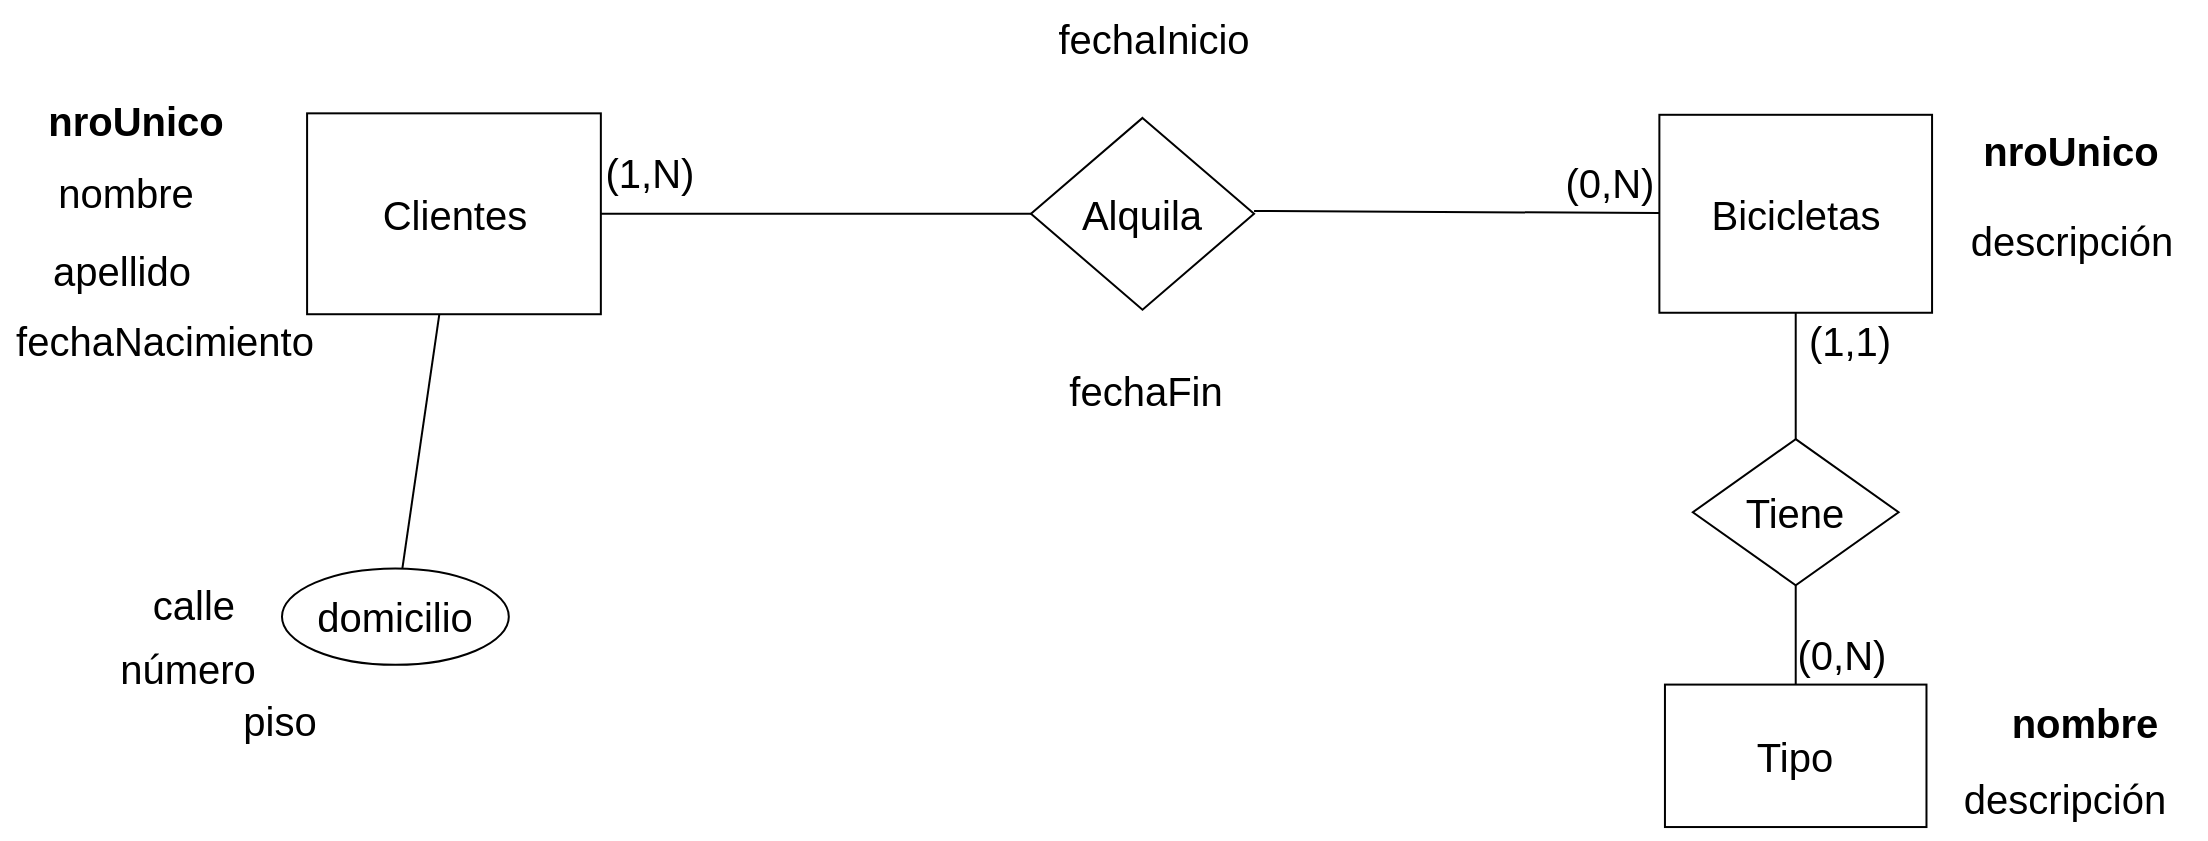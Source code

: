 <mxfile version="21.6.9">
  <diagram name="Página-1" id="r7Dmp1KG4LVQeCO9yeug">
    <mxGraphModel dx="1354" dy="808" grid="0" gridSize="10" guides="1" tooltips="1" connect="1" arrows="1" fold="1" page="1" pageScale="1" pageWidth="1169" pageHeight="827" background="#ffffff" math="0" shadow="0">
      <root>
        <mxCell id="0" />
        <mxCell id="1" parent="0" />
        <mxCell id="XotN9v1F1lXglz8omoOa-38" value="Clientes" style="whiteSpace=wrap;html=1;align=center;labelBackgroundColor=none;flipV=0;flipH=0;fontSize=20;" vertex="1" parent="1">
          <mxGeometry x="187.543" y="149.669" width="146.881" height="100.445" as="geometry" />
        </mxCell>
        <mxCell id="XotN9v1F1lXglz8omoOa-40" value="&lt;b style=&quot;font-size: 20px;&quot;&gt;nroUnico&lt;/b&gt;" style="text;html=1;strokeColor=none;fillColor=none;align=center;verticalAlign=middle;whiteSpace=wrap;rounded=0;rotation=0;labelBackgroundColor=none;flipV=0;flipH=0;fontSize=20;" vertex="1" parent="1">
          <mxGeometry x="42.997" y="133.001" width="117.751" height="39.809" as="geometry" />
        </mxCell>
        <mxCell id="XotN9v1F1lXglz8omoOa-41" value="domicilio" style="ellipse;whiteSpace=wrap;html=1;align=center;labelBackgroundColor=none;flipV=0;flipH=0;fontSize=20;" vertex="1" parent="1">
          <mxGeometry x="174.993" y="377.222" width="113.413" height="48.213" as="geometry" />
        </mxCell>
        <mxCell id="XotN9v1F1lXglz8omoOa-42" value="fechaInicio" style="text;html=1;strokeColor=none;fillColor=none;align=center;verticalAlign=middle;whiteSpace=wrap;rounded=0;rotation=0;labelBackgroundColor=none;flipV=0;flipH=0;fontSize=20;" vertex="1" parent="1">
          <mxGeometry x="554.59" y="93.42" width="111.558" height="36.16" as="geometry" />
        </mxCell>
        <mxCell id="XotN9v1F1lXglz8omoOa-45" value="" style="endArrow=none;html=1;rounded=0;labelBackgroundColor=none;fontColor=default;fontSize=20;" edge="1" parent="1" source="XotN9v1F1lXglz8omoOa-38" target="XotN9v1F1lXglz8omoOa-41">
          <mxGeometry relative="1" as="geometry">
            <mxPoint x="421.343" y="333.209" as="sourcePoint" />
            <mxPoint x="237.898" y="370.647" as="targetPoint" />
          </mxGeometry>
        </mxCell>
        <mxCell id="XotN9v1F1lXglz8omoOa-46" value="Bicicletas" style="whiteSpace=wrap;html=1;align=center;fontSize=20;spacing=2;strokeWidth=1;labelBackgroundColor=none;flipV=0;flipH=0;" vertex="1" parent="1">
          <mxGeometry x="863.69" y="150.399" width="136.34" height="98.98" as="geometry" />
        </mxCell>
        <mxCell id="XotN9v1F1lXglz8omoOa-47" value="&lt;b style=&quot;font-size: 20px;&quot;&gt;nroUnico&lt;/b&gt;" style="text;html=1;strokeColor=none;fillColor=none;align=center;verticalAlign=middle;whiteSpace=wrap;rounded=0;rotation=0;fontSize=20;spacing=2;strokeWidth=1;labelBackgroundColor=none;flipV=0;flipH=0;" vertex="1" parent="1">
          <mxGeometry x="1020.485" y="146.016" width="99.162" height="44.74" as="geometry" />
        </mxCell>
        <mxCell id="XotN9v1F1lXglz8omoOa-48" value="descripción" style="text;html=1;strokeColor=none;fillColor=none;align=center;verticalAlign=middle;whiteSpace=wrap;rounded=0;rotation=0;fontSize=20;spacing=2;strokeWidth=1;labelBackgroundColor=none;flipV=0;flipH=0;" vertex="1" parent="1">
          <mxGeometry x="1003.132" y="190.756" width="133.868" height="43.83" as="geometry" />
        </mxCell>
        <mxCell id="XotN9v1F1lXglz8omoOa-49" value="Tipo" style="whiteSpace=wrap;html=1;align=center;fontSize=20;spacing=2;strokeWidth=1;labelBackgroundColor=none;flipV=0;flipH=0;" vertex="1" parent="1">
          <mxGeometry x="866.473" y="435.297" width="130.766" height="71.224" as="geometry" />
        </mxCell>
        <mxCell id="XotN9v1F1lXglz8omoOa-50" value="Tiene" style="shape=rhombus;perimeter=rhombusPerimeter;whiteSpace=wrap;html=1;align=center;fontSize=20;spacing=2;strokeWidth=1;labelBackgroundColor=none;flipV=0;flipH=0;" vertex="1" parent="1">
          <mxGeometry x="880.424" y="312.575" width="102.878" height="73.051" as="geometry" />
        </mxCell>
        <mxCell id="XotN9v1F1lXglz8omoOa-51" value="" style="endArrow=none;html=1;rounded=0;fontSize=20;spacing=2;strokeWidth=1;labelBackgroundColor=none;fontColor=default;" edge="1" parent="1" source="XotN9v1F1lXglz8omoOa-50" target="XotN9v1F1lXglz8omoOa-49">
          <mxGeometry relative="1" as="geometry">
            <mxPoint x="651.116" y="105.839" as="sourcePoint" />
            <mxPoint x="849.436" y="105.839" as="targetPoint" />
          </mxGeometry>
        </mxCell>
        <mxCell id="XotN9v1F1lXglz8omoOa-52" value="" style="endArrow=none;html=1;rounded=0;fontSize=20;spacing=2;strokeWidth=1;labelBackgroundColor=none;fontColor=default;" edge="1" parent="1" source="XotN9v1F1lXglz8omoOa-46" target="XotN9v1F1lXglz8omoOa-50">
          <mxGeometry relative="1" as="geometry">
            <mxPoint x="949.836" y="341.427" as="sourcePoint" />
            <mxPoint x="951.075" y="370.647" as="targetPoint" />
          </mxGeometry>
        </mxCell>
        <mxCell id="XotN9v1F1lXglz8omoOa-53" value="&lt;b style=&quot;font-size: 20px;&quot;&gt;nombre&lt;/b&gt;" style="text;html=1;strokeColor=none;fillColor=none;align=center;verticalAlign=middle;whiteSpace=wrap;rounded=0;rotation=0;fontSize=20;spacing=2;strokeWidth=1;labelBackgroundColor=none;flipV=0;flipH=0;" vertex="1" parent="1">
          <mxGeometry x="1023.121" y="435.297" width="106.905" height="36.522" as="geometry" />
        </mxCell>
        <mxCell id="XotN9v1F1lXglz8omoOa-54" value="descripción" style="text;html=1;strokeColor=none;fillColor=none;align=center;verticalAlign=middle;whiteSpace=wrap;rounded=0;rotation=0;fontSize=20;spacing=2;strokeWidth=1;labelBackgroundColor=none;flipV=0;flipH=0;" vertex="1" parent="1">
          <mxGeometry x="1017.232" y="471.819" width="99.162" height="40.181" as="geometry" />
        </mxCell>
        <mxCell id="XotN9v1F1lXglz8omoOa-72" value="Alquila" style="shape=rhombus;perimeter=rhombusPerimeter;whiteSpace=wrap;html=1;align=center;fontSize=20;spacing=2;strokeWidth=1;labelBackgroundColor=none;flipV=0;flipH=0;" vertex="1" parent="1">
          <mxGeometry x="549.477" y="151.952" width="111.555" height="95.879" as="geometry" />
        </mxCell>
        <mxCell id="XotN9v1F1lXglz8omoOa-73" value="" style="endArrow=none;html=1;rounded=0;entryX=1;entryY=0.5;entryDx=0;entryDy=0;labelBackgroundColor=none;fontColor=default;fontSize=20;exitX=0;exitY=0.5;exitDx=0;exitDy=0;" edge="1" parent="1" source="XotN9v1F1lXglz8omoOa-72" target="XotN9v1F1lXglz8omoOa-38">
          <mxGeometry relative="1" as="geometry">
            <mxPoint x="415.611" y="176.15" as="sourcePoint" />
            <mxPoint x="400.737" y="305.815" as="targetPoint" />
          </mxGeometry>
        </mxCell>
        <mxCell id="XotN9v1F1lXglz8omoOa-74" value="" style="endArrow=none;html=1;rounded=0;entryX=1;entryY=0.5;entryDx=0;entryDy=0;labelBackgroundColor=none;fontColor=default;fontSize=20;" edge="1" parent="1" source="XotN9v1F1lXglz8omoOa-46">
          <mxGeometry relative="1" as="geometry">
            <mxPoint x="834.562" y="198.978" as="sourcePoint" />
            <mxPoint x="661.032" y="198.485" as="targetPoint" />
          </mxGeometry>
        </mxCell>
        <mxCell id="XotN9v1F1lXglz8omoOa-81" value="&lt;span style=&quot;font-size: 20px;&quot;&gt;nombre&lt;/span&gt;" style="text;html=1;strokeColor=none;fillColor=none;align=center;verticalAlign=middle;whiteSpace=wrap;rounded=0;rotation=0;labelBackgroundColor=none;flipV=0;flipH=0;fontSize=20;" vertex="1" parent="1">
          <mxGeometry x="38.186" y="169.027" width="117.751" height="39.809" as="geometry" />
        </mxCell>
        <mxCell id="XotN9v1F1lXglz8omoOa-82" value="&lt;span style=&quot;font-size: 20px;&quot;&gt;apellido&lt;/span&gt;" style="text;html=1;strokeColor=none;fillColor=none;align=center;verticalAlign=middle;whiteSpace=wrap;rounded=0;rotation=0;labelBackgroundColor=none;flipV=0;flipH=0;fontSize=20;" vertex="1" parent="1">
          <mxGeometry x="36.169" y="208.025" width="117.751" height="39.809" as="geometry" />
        </mxCell>
        <mxCell id="XotN9v1F1lXglz8omoOa-83" value="&lt;span style=&quot;font-size: 20px;&quot;&gt;fechaNacimiento&lt;/span&gt;" style="text;html=1;strokeColor=none;fillColor=none;align=center;verticalAlign=middle;whiteSpace=wrap;rounded=0;rotation=0;labelBackgroundColor=none;flipV=0;flipH=0;fontSize=20;" vertex="1" parent="1">
          <mxGeometry x="34" y="243.539" width="164.853" height="39.809" as="geometry" />
        </mxCell>
        <mxCell id="XotN9v1F1lXglz8omoOa-84" value="fechaFin" style="text;html=1;strokeColor=none;fillColor=none;align=center;verticalAlign=middle;whiteSpace=wrap;rounded=0;rotation=0;labelBackgroundColor=none;flipV=0;flipH=0;fontSize=20;" vertex="1" parent="1">
          <mxGeometry x="551.336" y="269.837" width="111.558" height="36.16" as="geometry" />
        </mxCell>
        <mxCell id="XotN9v1F1lXglz8omoOa-86" value="calle" style="text;html=1;strokeColor=none;fillColor=none;align=center;verticalAlign=middle;whiteSpace=wrap;rounded=0;rotation=0;labelBackgroundColor=none;flipV=0;flipH=0;fontSize=20;" vertex="1" parent="1">
          <mxGeometry x="95.82" y="377.222" width="70.345" height="36.16" as="geometry" />
        </mxCell>
        <mxCell id="XotN9v1F1lXglz8omoOa-85" value="número" style="text;html=1;strokeColor=none;fillColor=none;align=center;verticalAlign=middle;whiteSpace=wrap;rounded=0;rotation=0;labelBackgroundColor=none;flipV=0;flipH=0;fontSize=20;" vertex="1" parent="1">
          <mxGeometry x="71.96" y="408.999" width="111.558" height="36.16" as="geometry" />
        </mxCell>
        <mxCell id="XotN9v1F1lXglz8omoOa-88" value="piso" style="text;html=1;strokeColor=none;fillColor=none;align=center;verticalAlign=middle;whiteSpace=wrap;rounded=0;rotation=0;labelBackgroundColor=none;flipV=0;flipH=0;fontSize=20;" vertex="1" parent="1">
          <mxGeometry x="117.511" y="435.297" width="111.558" height="36.16" as="geometry" />
        </mxCell>
        <mxCell id="XotN9v1F1lXglz8omoOa-90" value="(1,1)" style="text;html=1;strokeColor=none;fillColor=none;align=center;verticalAlign=middle;whiteSpace=wrap;rounded=0;fontSize=20;" vertex="1" parent="1">
          <mxGeometry x="933.72" y="248.05" width="49.58" height="30.78" as="geometry" />
        </mxCell>
        <mxCell id="XotN9v1F1lXglz8omoOa-91" value="(1,N)" style="text;html=1;strokeColor=none;fillColor=none;align=center;verticalAlign=middle;whiteSpace=wrap;rounded=0;fontSize=20;" vertex="1" parent="1">
          <mxGeometry x="334.42" y="163.91" width="49.58" height="30.78" as="geometry" />
        </mxCell>
        <mxCell id="XotN9v1F1lXglz8omoOa-92" value="(0,N)" style="text;html=1;strokeColor=none;fillColor=none;align=center;verticalAlign=middle;whiteSpace=wrap;rounded=0;fontSize=20;" vertex="1" parent="1">
          <mxGeometry x="814.11" y="169.03" width="49.58" height="30.78" as="geometry" />
        </mxCell>
        <mxCell id="XotN9v1F1lXglz8omoOa-94" value="(0,N)" style="text;html=1;strokeColor=none;fillColor=none;align=center;verticalAlign=middle;whiteSpace=wrap;rounded=0;fontSize=20;" vertex="1" parent="1">
          <mxGeometry x="930" y="404.52" width="49.58" height="30.78" as="geometry" />
        </mxCell>
      </root>
    </mxGraphModel>
  </diagram>
</mxfile>
